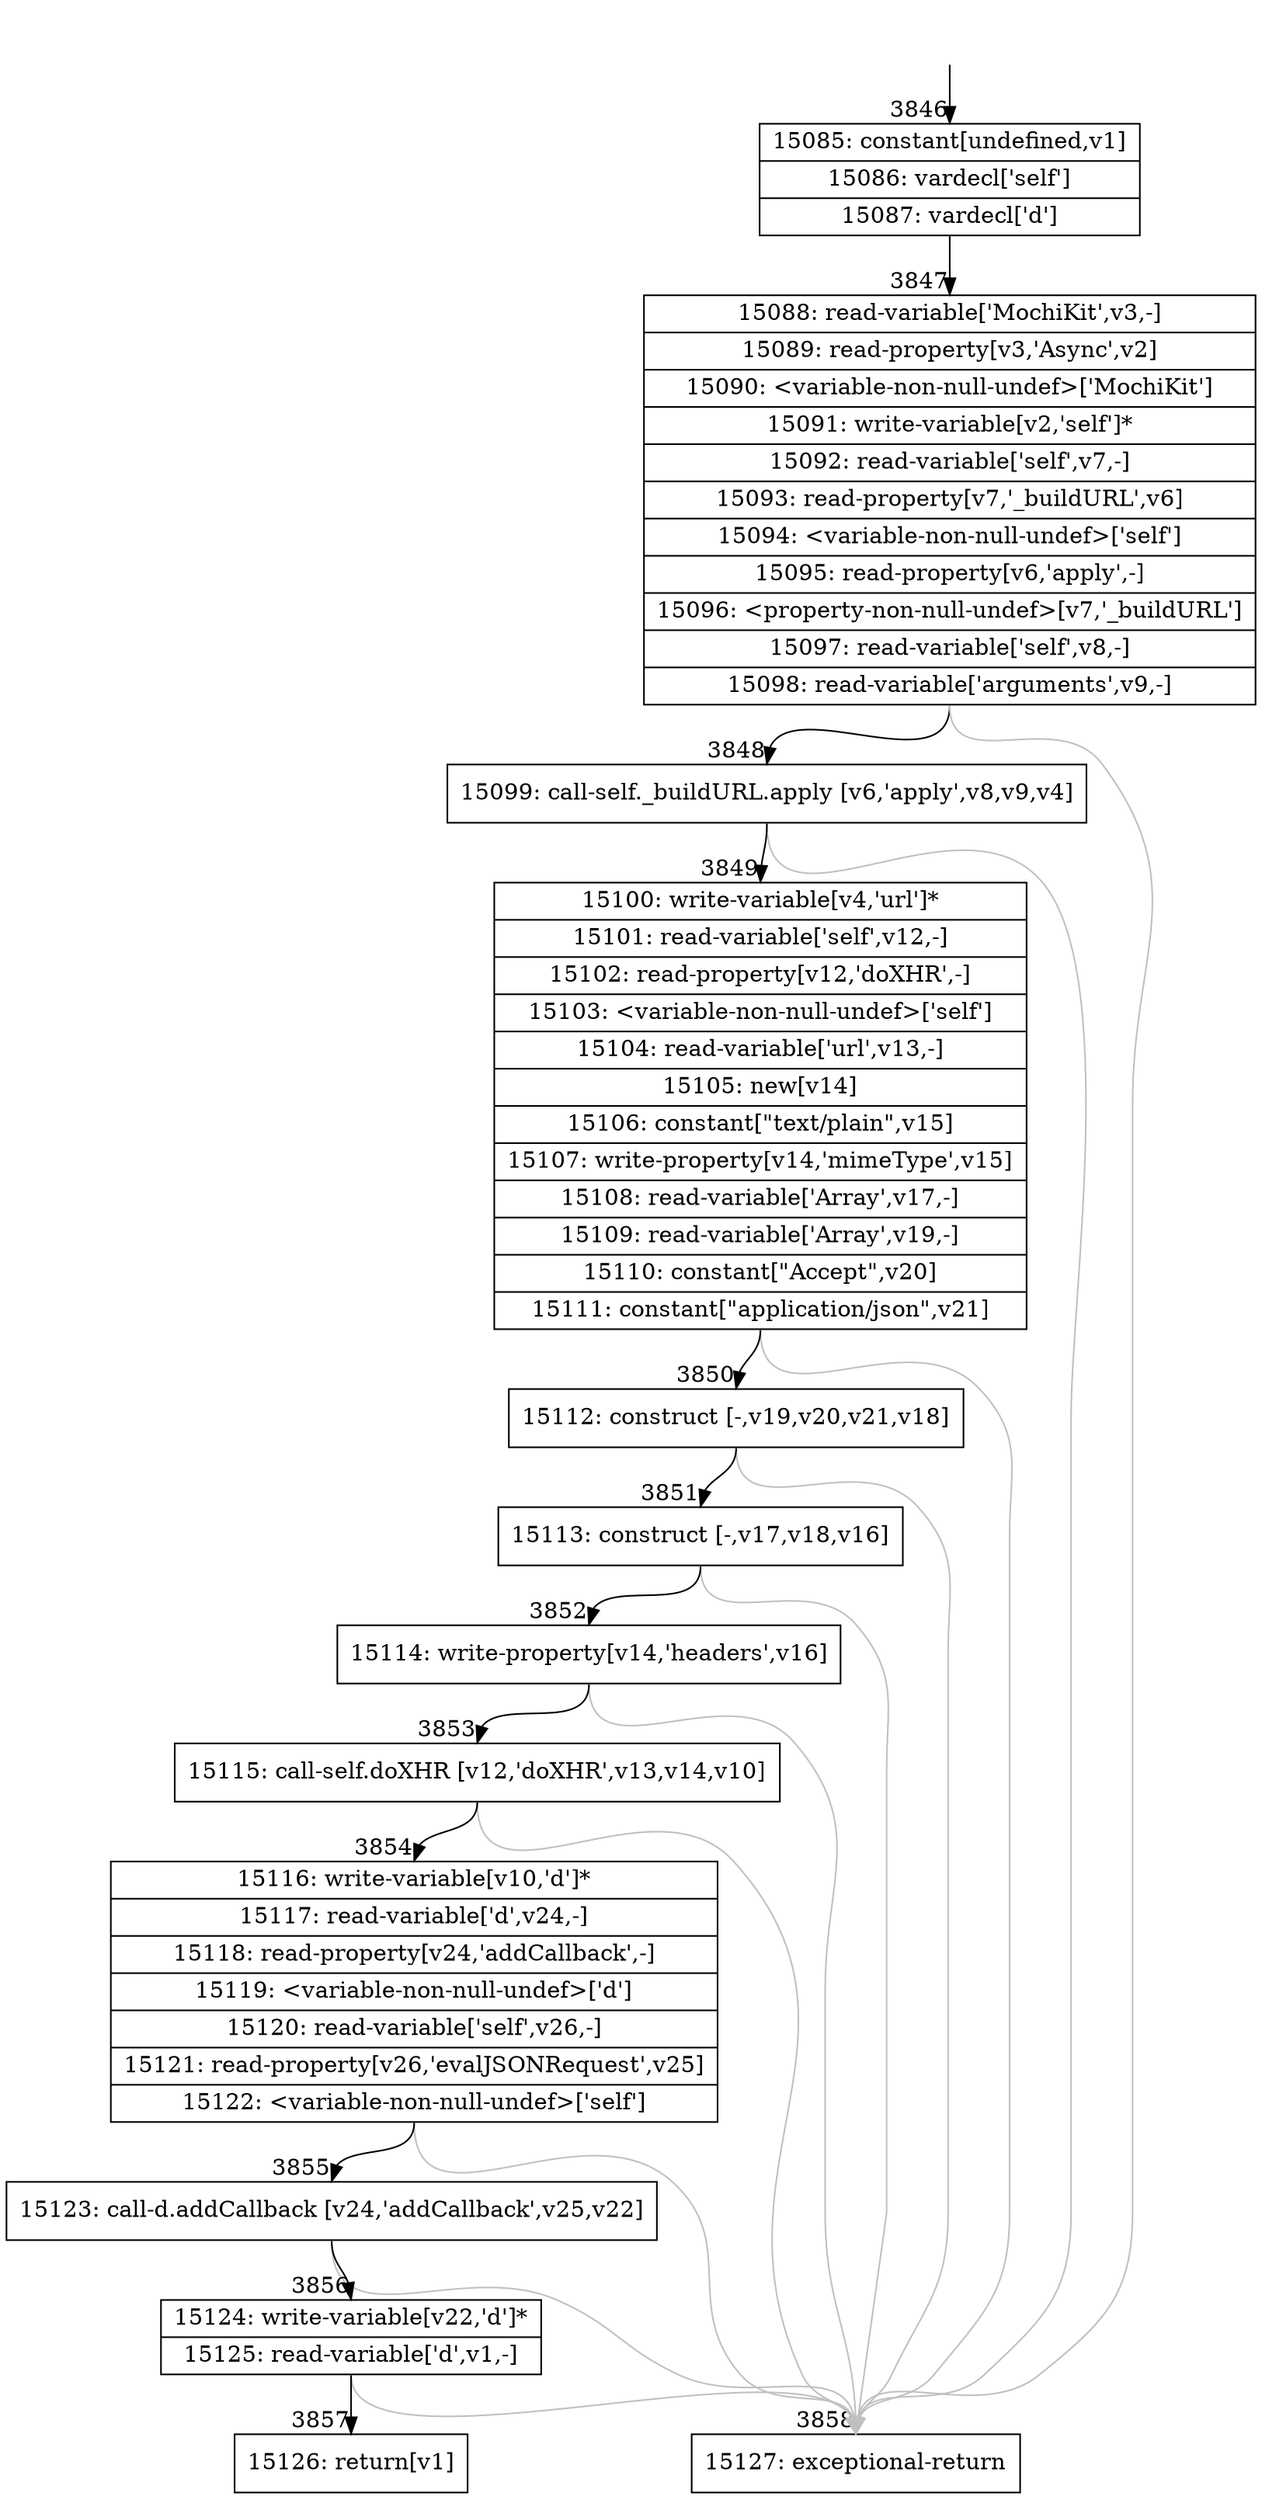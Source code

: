 digraph {
rankdir="TD"
BB_entry290[shape=none,label=""];
BB_entry290 -> BB3846 [tailport=s, headport=n, headlabel="    3846"]
BB3846 [shape=record label="{15085: constant[undefined,v1]|15086: vardecl['self']|15087: vardecl['d']}" ] 
BB3846 -> BB3847 [tailport=s, headport=n, headlabel="      3847"]
BB3847 [shape=record label="{15088: read-variable['MochiKit',v3,-]|15089: read-property[v3,'Async',v2]|15090: \<variable-non-null-undef\>['MochiKit']|15091: write-variable[v2,'self']*|15092: read-variable['self',v7,-]|15093: read-property[v7,'_buildURL',v6]|15094: \<variable-non-null-undef\>['self']|15095: read-property[v6,'apply',-]|15096: \<property-non-null-undef\>[v7,'_buildURL']|15097: read-variable['self',v8,-]|15098: read-variable['arguments',v9,-]}" ] 
BB3847 -> BB3848 [tailport=s, headport=n, headlabel="      3848"]
BB3847 -> BB3858 [tailport=s, headport=n, color=gray, headlabel="      3858"]
BB3848 [shape=record label="{15099: call-self._buildURL.apply [v6,'apply',v8,v9,v4]}" ] 
BB3848 -> BB3849 [tailport=s, headport=n, headlabel="      3849"]
BB3848 -> BB3858 [tailport=s, headport=n, color=gray]
BB3849 [shape=record label="{15100: write-variable[v4,'url']*|15101: read-variable['self',v12,-]|15102: read-property[v12,'doXHR',-]|15103: \<variable-non-null-undef\>['self']|15104: read-variable['url',v13,-]|15105: new[v14]|15106: constant[\"text/plain\",v15]|15107: write-property[v14,'mimeType',v15]|15108: read-variable['Array',v17,-]|15109: read-variable['Array',v19,-]|15110: constant[\"Accept\",v20]|15111: constant[\"application/json\",v21]}" ] 
BB3849 -> BB3850 [tailport=s, headport=n, headlabel="      3850"]
BB3849 -> BB3858 [tailport=s, headport=n, color=gray]
BB3850 [shape=record label="{15112: construct [-,v19,v20,v21,v18]}" ] 
BB3850 -> BB3851 [tailport=s, headport=n, headlabel="      3851"]
BB3850 -> BB3858 [tailport=s, headport=n, color=gray]
BB3851 [shape=record label="{15113: construct [-,v17,v18,v16]}" ] 
BB3851 -> BB3852 [tailport=s, headport=n, headlabel="      3852"]
BB3851 -> BB3858 [tailport=s, headport=n, color=gray]
BB3852 [shape=record label="{15114: write-property[v14,'headers',v16]}" ] 
BB3852 -> BB3853 [tailport=s, headport=n, headlabel="      3853"]
BB3852 -> BB3858 [tailport=s, headport=n, color=gray]
BB3853 [shape=record label="{15115: call-self.doXHR [v12,'doXHR',v13,v14,v10]}" ] 
BB3853 -> BB3854 [tailport=s, headport=n, headlabel="      3854"]
BB3853 -> BB3858 [tailport=s, headport=n, color=gray]
BB3854 [shape=record label="{15116: write-variable[v10,'d']*|15117: read-variable['d',v24,-]|15118: read-property[v24,'addCallback',-]|15119: \<variable-non-null-undef\>['d']|15120: read-variable['self',v26,-]|15121: read-property[v26,'evalJSONRequest',v25]|15122: \<variable-non-null-undef\>['self']}" ] 
BB3854 -> BB3855 [tailport=s, headport=n, headlabel="      3855"]
BB3854 -> BB3858 [tailport=s, headport=n, color=gray]
BB3855 [shape=record label="{15123: call-d.addCallback [v24,'addCallback',v25,v22]}" ] 
BB3855 -> BB3856 [tailport=s, headport=n, headlabel="      3856"]
BB3855 -> BB3858 [tailport=s, headport=n, color=gray]
BB3856 [shape=record label="{15124: write-variable[v22,'d']*|15125: read-variable['d',v1,-]}" ] 
BB3856 -> BB3857 [tailport=s, headport=n, headlabel="      3857"]
BB3856 -> BB3858 [tailport=s, headport=n, color=gray]
BB3857 [shape=record label="{15126: return[v1]}" ] 
BB3858 [shape=record label="{15127: exceptional-return}" ] 
//#$~ 2578
}
